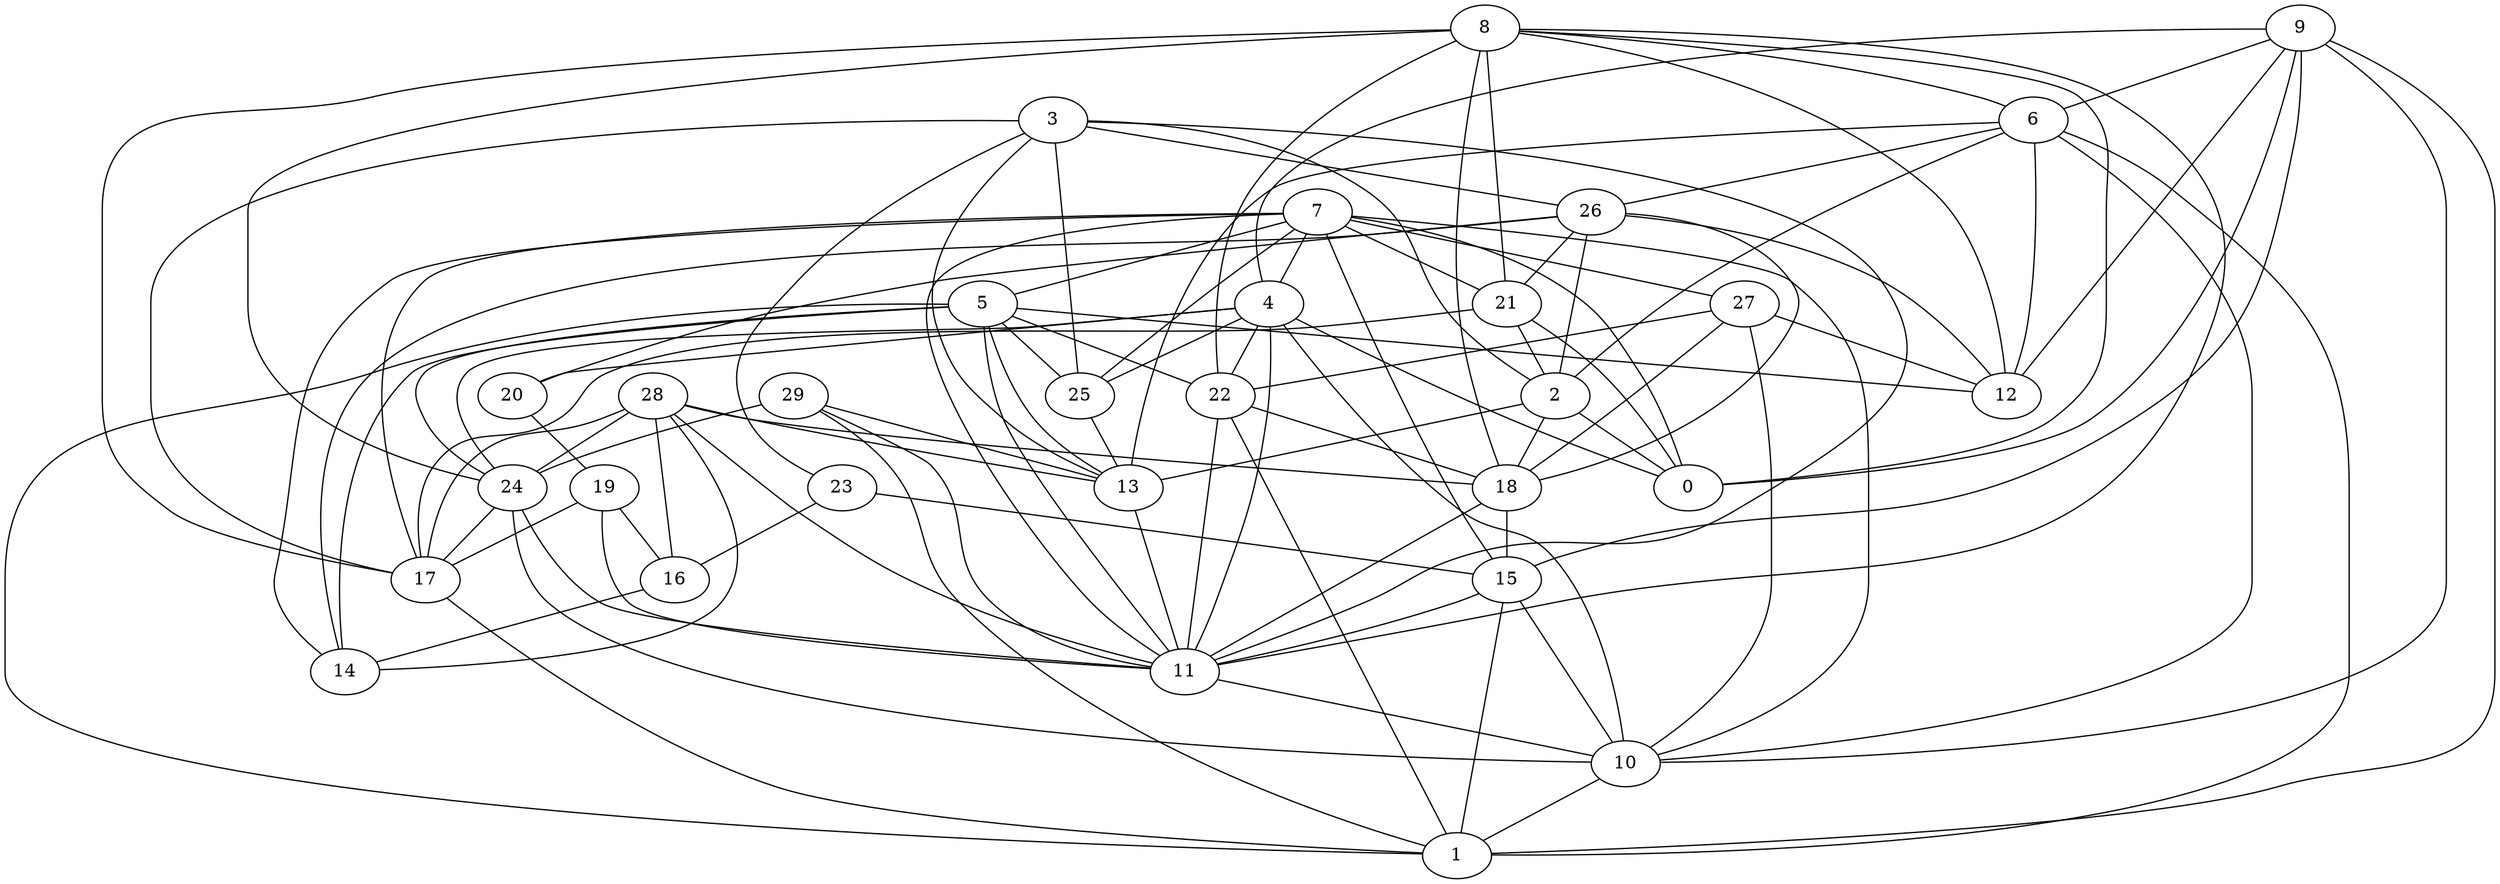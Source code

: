 digraph GG_graph {

subgraph G_graph {
edge [color = black]
"8" -> "18" [dir = none]
"8" -> "17" [dir = none]
"8" -> "24" [dir = none]
"19" -> "16" [dir = none]
"19" -> "17" [dir = none]
"19" -> "11" [dir = none]
"6" -> "2" [dir = none]
"6" -> "1" [dir = none]
"6" -> "10" [dir = none]
"6" -> "13" [dir = none]
"3" -> "11" [dir = none]
"3" -> "2" [dir = none]
"3" -> "17" [dir = none]
"3" -> "23" [dir = none]
"16" -> "14" [dir = none]
"11" -> "10" [dir = none]
"27" -> "22" [dir = none]
"27" -> "10" [dir = none]
"27" -> "18" [dir = none]
"15" -> "11" [dir = none]
"15" -> "10" [dir = none]
"29" -> "1" [dir = none]
"29" -> "11" [dir = none]
"13" -> "11" [dir = none]
"28" -> "14" [dir = none]
"28" -> "13" [dir = none]
"28" -> "16" [dir = none]
"10" -> "1" [dir = none]
"7" -> "21" [dir = none]
"7" -> "5" [dir = none]
"7" -> "27" [dir = none]
"7" -> "17" [dir = none]
"7" -> "10" [dir = none]
"26" -> "18" [dir = none]
"26" -> "12" [dir = none]
"26" -> "20" [dir = none]
"26" -> "14" [dir = none]
"26" -> "2" [dir = none]
"26" -> "21" [dir = none]
"23" -> "16" [dir = none]
"2" -> "0" [dir = none]
"2" -> "18" [dir = none]
"25" -> "13" [dir = none]
"4" -> "20" [dir = none]
"4" -> "11" [dir = none]
"4" -> "10" [dir = none]
"4" -> "0" [dir = none]
"4" -> "25" [dir = none]
"4" -> "22" [dir = none]
"9" -> "6" [dir = none]
"9" -> "12" [dir = none]
"9" -> "4" [dir = none]
"5" -> "12" [dir = none]
"5" -> "1" [dir = none]
"5" -> "22" [dir = none]
"24" -> "11" [dir = none]
"24" -> "17" [dir = none]
"24" -> "10" [dir = none]
"8" -> "12" [dir = none]
"27" -> "12" [dir = none]
"28" -> "11" [dir = none]
"21" -> "2" [dir = none]
"22" -> "11" [dir = none]
"7" -> "0" [dir = none]
"5" -> "11" [dir = none]
"8" -> "21" [dir = none]
"4" -> "24" [dir = none]
"29" -> "13" [dir = none]
"5" -> "24" [dir = none]
"5" -> "13" [dir = none]
"7" -> "25" [dir = none]
"8" -> "11" [dir = none]
"17" -> "1" [dir = none]
"28" -> "17" [dir = none]
"5" -> "14" [dir = none]
"9" -> "10" [dir = none]
"15" -> "1" [dir = none]
"3" -> "25" [dir = none]
"3" -> "13" [dir = none]
"8" -> "22" [dir = none]
"28" -> "24" [dir = none]
"7" -> "11" [dir = none]
"21" -> "0" [dir = none]
"7" -> "15" [dir = none]
"7" -> "14" [dir = none]
"29" -> "24" [dir = none]
"28" -> "18" [dir = none]
"7" -> "4" [dir = none]
"9" -> "0" [dir = none]
"20" -> "19" [dir = none]
"6" -> "12" [dir = none]
"22" -> "1" [dir = none]
"2" -> "13" [dir = none]
"6" -> "26" [dir = none]
"9" -> "15" [dir = none]
"18" -> "11" [dir = none]
"8" -> "6" [dir = none]
"8" -> "0" [dir = none]
"23" -> "15" [dir = none]
"9" -> "1" [dir = none]
"3" -> "26" [dir = none]
"22" -> "18" [dir = none]
"21" -> "17" [dir = none]
"5" -> "25" [dir = none]
"18" -> "15" [dir = none]
}

}
